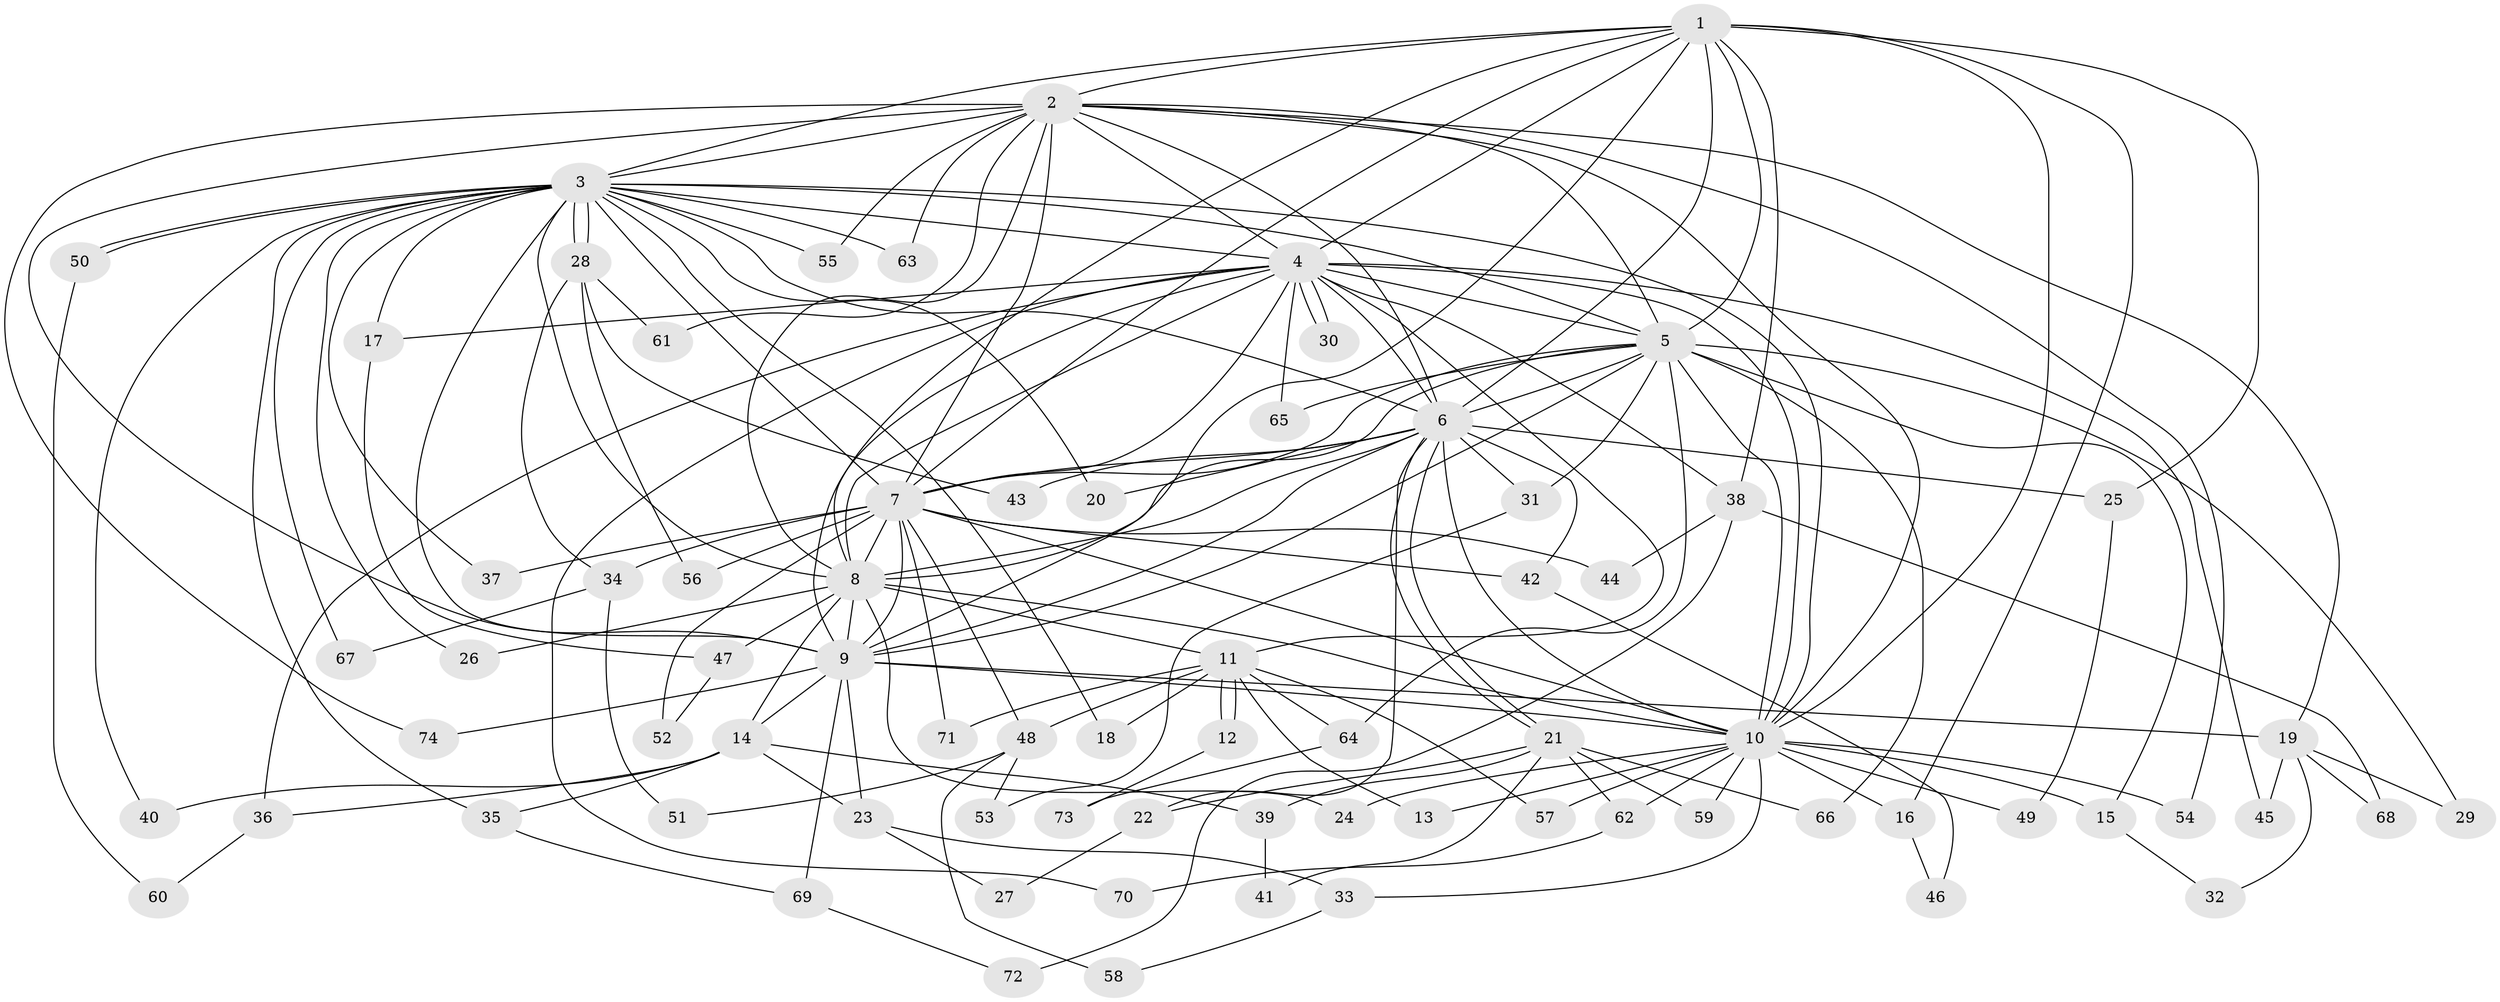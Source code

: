 // Generated by graph-tools (version 1.1) at 2025/45/03/09/25 04:45:36]
// undirected, 74 vertices, 173 edges
graph export_dot {
graph [start="1"]
  node [color=gray90,style=filled];
  1;
  2;
  3;
  4;
  5;
  6;
  7;
  8;
  9;
  10;
  11;
  12;
  13;
  14;
  15;
  16;
  17;
  18;
  19;
  20;
  21;
  22;
  23;
  24;
  25;
  26;
  27;
  28;
  29;
  30;
  31;
  32;
  33;
  34;
  35;
  36;
  37;
  38;
  39;
  40;
  41;
  42;
  43;
  44;
  45;
  46;
  47;
  48;
  49;
  50;
  51;
  52;
  53;
  54;
  55;
  56;
  57;
  58;
  59;
  60;
  61;
  62;
  63;
  64;
  65;
  66;
  67;
  68;
  69;
  70;
  71;
  72;
  73;
  74;
  1 -- 2;
  1 -- 3;
  1 -- 4;
  1 -- 5;
  1 -- 6;
  1 -- 7;
  1 -- 8;
  1 -- 9;
  1 -- 10;
  1 -- 16;
  1 -- 25;
  1 -- 38;
  2 -- 3;
  2 -- 4;
  2 -- 5;
  2 -- 6;
  2 -- 7;
  2 -- 8;
  2 -- 9;
  2 -- 10;
  2 -- 19;
  2 -- 54;
  2 -- 55;
  2 -- 61;
  2 -- 63;
  2 -- 74;
  3 -- 4;
  3 -- 5;
  3 -- 6;
  3 -- 7;
  3 -- 8;
  3 -- 9;
  3 -- 10;
  3 -- 17;
  3 -- 18;
  3 -- 20;
  3 -- 26;
  3 -- 28;
  3 -- 28;
  3 -- 35;
  3 -- 37;
  3 -- 40;
  3 -- 50;
  3 -- 50;
  3 -- 55;
  3 -- 63;
  3 -- 67;
  4 -- 5;
  4 -- 6;
  4 -- 7;
  4 -- 8;
  4 -- 9;
  4 -- 10;
  4 -- 11;
  4 -- 17;
  4 -- 30;
  4 -- 30;
  4 -- 36;
  4 -- 38;
  4 -- 45;
  4 -- 65;
  4 -- 70;
  5 -- 6;
  5 -- 7;
  5 -- 8;
  5 -- 9;
  5 -- 10;
  5 -- 15;
  5 -- 29;
  5 -- 31;
  5 -- 64;
  5 -- 65;
  5 -- 66;
  6 -- 7;
  6 -- 8;
  6 -- 9;
  6 -- 10;
  6 -- 20;
  6 -- 21;
  6 -- 21;
  6 -- 22;
  6 -- 25;
  6 -- 31;
  6 -- 42;
  6 -- 43;
  7 -- 8;
  7 -- 9;
  7 -- 10;
  7 -- 34;
  7 -- 37;
  7 -- 42;
  7 -- 44;
  7 -- 48;
  7 -- 52;
  7 -- 56;
  7 -- 71;
  8 -- 9;
  8 -- 10;
  8 -- 11;
  8 -- 14;
  8 -- 24;
  8 -- 26;
  8 -- 47;
  9 -- 10;
  9 -- 14;
  9 -- 19;
  9 -- 23;
  9 -- 69;
  9 -- 74;
  10 -- 13;
  10 -- 15;
  10 -- 16;
  10 -- 24;
  10 -- 33;
  10 -- 49;
  10 -- 54;
  10 -- 57;
  10 -- 59;
  10 -- 62;
  11 -- 12;
  11 -- 12;
  11 -- 13;
  11 -- 18;
  11 -- 48;
  11 -- 57;
  11 -- 64;
  11 -- 71;
  12 -- 73;
  14 -- 23;
  14 -- 35;
  14 -- 36;
  14 -- 39;
  14 -- 40;
  15 -- 32;
  16 -- 46;
  17 -- 47;
  19 -- 29;
  19 -- 32;
  19 -- 45;
  19 -- 68;
  21 -- 22;
  21 -- 39;
  21 -- 41;
  21 -- 59;
  21 -- 62;
  21 -- 66;
  22 -- 27;
  23 -- 27;
  23 -- 33;
  25 -- 49;
  28 -- 34;
  28 -- 43;
  28 -- 56;
  28 -- 61;
  31 -- 53;
  33 -- 58;
  34 -- 51;
  34 -- 67;
  35 -- 69;
  36 -- 60;
  38 -- 44;
  38 -- 68;
  38 -- 72;
  39 -- 41;
  42 -- 46;
  47 -- 52;
  48 -- 51;
  48 -- 53;
  48 -- 58;
  50 -- 60;
  62 -- 70;
  64 -- 73;
  69 -- 72;
}
